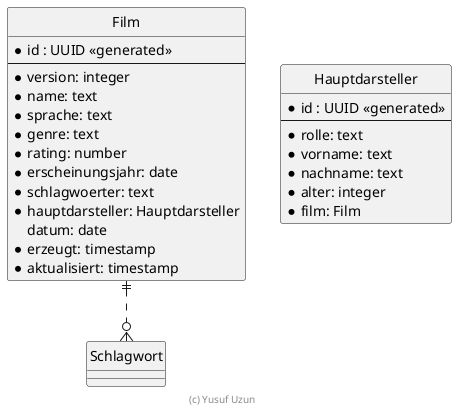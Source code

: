 ' Copyright (C) 2019 - present Juergen Zimmermann, Hochschule Karlsruhe
'
' This program is free software: you can redistribute it and/or modify
' it under the terms of the GNU General Public License as published by
' the Free Software Foundation, either version 3 of the License, or
' (at your option) any later version.
'
' This program is distributed in the hope that it will be useful,
' but WITHOUT ANY WARRANTY; without even the implied warranty of
' MERCHANTABILITY or FITNESS FOR A PARTICULAR PURPOSE.  See the
' GNU General Public License for more details.
'
' You should have received a copy of the GNU General Public License
' along with this program.  If not, see <https://www.gnu.org/licenses/>.

' Preview durch <Alt>d

@startuml ER Diagramm

' hide the spot
hide circle

' evtl. Prbleme mit Kraehenfuessen vermeiden
skinparam linetype ortho

entity "Film" {
  *id : UUID <<generated>>
  --
  *version: integer
  *name: text
  *sprache: text
  *genre: text
  *rating: number
  *erscheinungsjahr: date
  *schlagwoerter: text
  *hauptdarsteller: Hauptdarsteller
  datum: date
  *erzeugt: timestamp
  *aktualisiert: timestamp
}

entity "Hauptdarsteller" {
  *id : UUID <<generated>>
  --
  *rolle: text
  *vorname: text
  *nachname: text
  *alter: integer
  *film: Film
}

Film ||..o{ Schlagwort

footer (c) Yusuf Uzun
@enduml
